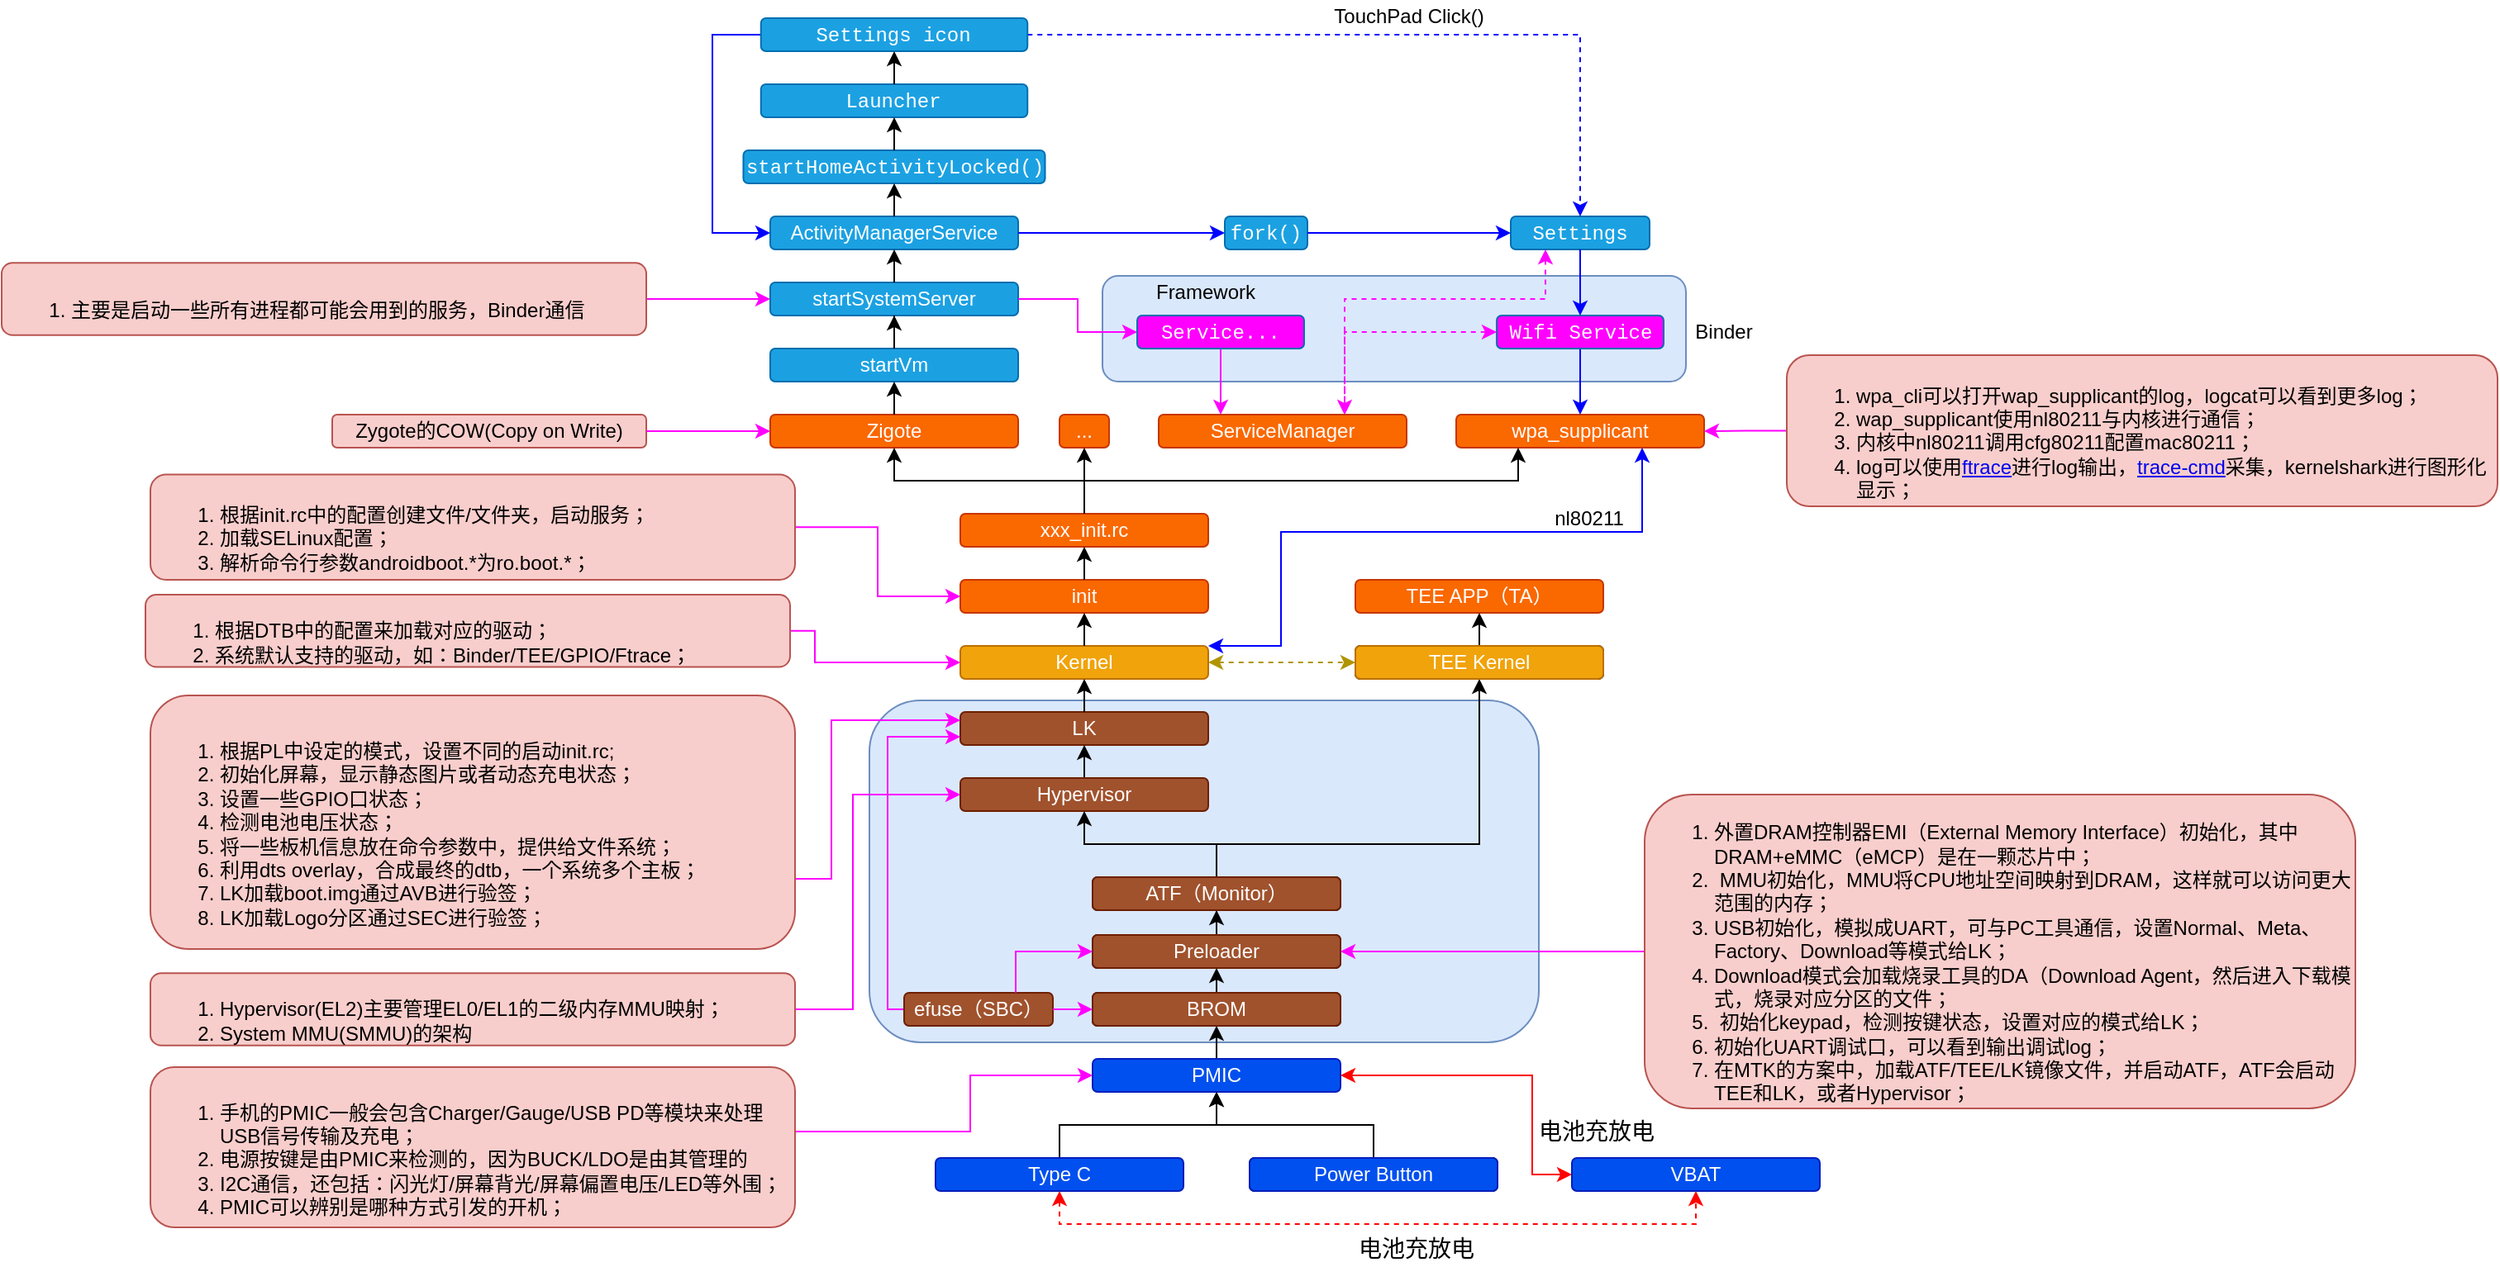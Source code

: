 <mxfile version="13.6.2" type="device"><diagram id="o9bv0R6eJyYh040u2LGz" name="Page-1"><mxGraphModel dx="2500" dy="967" grid="0" gridSize="10" guides="1" tooltips="1" connect="1" arrows="1" fold="1" page="1" pageScale="1" pageWidth="827" pageHeight="1169" math="0" shadow="0"><root><mxCell id="0"/><mxCell id="1" parent="0"/><mxCell id="xM0qGZ9zyHgOgqfYdm4C-2" value="" style="rounded=1;whiteSpace=wrap;html=1;fillColor=#dae8fc;strokeColor=#6c8ebf;fontColor=#FFFFFF;" parent="1" vertex="1"><mxGeometry x="-51" y="362" width="353" height="64" as="geometry"/></mxCell><UserObject label="" id="xM0qGZ9zyHgOgqfYdm4C-3"><mxCell style="rounded=1;whiteSpace=wrap;html=1;shadow=0;glass=0;sketch=0;strokeColor=#6c8ebf;align=left;fillColor=#dae8fc;fontColor=#FFFFFF;" parent="1" vertex="1"><mxGeometry x="-192" y="619" width="405" height="207" as="geometry"/></mxCell></UserObject><mxCell id="xM0qGZ9zyHgOgqfYdm4C-4" value="BROM" style="rounded=1;whiteSpace=wrap;html=1;fontColor=#FFFFFF;" parent="1" vertex="1"><mxGeometry x="-57" y="796" width="150" height="20" as="geometry"/></mxCell><mxCell id="xM0qGZ9zyHgOgqfYdm4C-5" value="Preloader" style="rounded=1;whiteSpace=wrap;html=1;fontColor=#FFFFFF;" parent="1" vertex="1"><mxGeometry x="-57" y="761" width="150" height="20" as="geometry"/></mxCell><mxCell id="xM0qGZ9zyHgOgqfYdm4C-6" value="ATF（Monitor）" style="rounded=1;whiteSpace=wrap;html=1;fontColor=#FFFFFF;" parent="1" vertex="1"><mxGeometry x="-57" y="726" width="150" height="20" as="geometry"/></mxCell><mxCell id="xM0qGZ9zyHgOgqfYdm4C-7" style="edgeStyle=orthogonalEdgeStyle;rounded=0;orthogonalLoop=1;jettySize=auto;html=1;entryX=0.5;entryY=1;entryDx=0;entryDy=0;fontColor=#FFFFFF;" parent="1" source="xM0qGZ9zyHgOgqfYdm4C-5" target="xM0qGZ9zyHgOgqfYdm4C-6" edge="1"><mxGeometry relative="1" as="geometry"/></mxCell><mxCell id="xM0qGZ9zyHgOgqfYdm4C-8" value="TEE Kernel" style="rounded=1;whiteSpace=wrap;html=1;fontColor=#FFFFFF;" parent="1" vertex="1"><mxGeometry x="102" y="586" width="150" height="20" as="geometry"/></mxCell><mxCell id="xM0qGZ9zyHgOgqfYdm4C-9" style="edgeStyle=orthogonalEdgeStyle;rounded=0;orthogonalLoop=1;jettySize=auto;html=1;exitX=0.5;exitY=0;exitDx=0;exitDy=0;entryX=0.5;entryY=1;entryDx=0;entryDy=0;fontColor=#FFFFFF;" parent="1" source="xM0qGZ9zyHgOgqfYdm4C-6" target="xM0qGZ9zyHgOgqfYdm4C-8" edge="1"><mxGeometry relative="1" as="geometry"><Array as="points"><mxPoint x="18" y="706"/><mxPoint x="177" y="706"/></Array></mxGeometry></mxCell><mxCell id="xM0qGZ9zyHgOgqfYdm4C-10" value="LK" style="rounded=1;whiteSpace=wrap;html=1;fillColor=#a0522d;strokeColor=#6D1F00;fontColor=#ffffff;" parent="1" vertex="1"><mxGeometry x="-137" y="626" width="150" height="20" as="geometry"/></mxCell><mxCell id="xM0qGZ9zyHgOgqfYdm4C-11" value="TEE APP（TA）" style="rounded=1;whiteSpace=wrap;html=1;fillColor=#fa6800;strokeColor=#C73500;fontColor=#FFFFFF;" parent="1" vertex="1"><mxGeometry x="102" y="546" width="150" height="20" as="geometry"/></mxCell><mxCell id="xM0qGZ9zyHgOgqfYdm4C-12" style="edgeStyle=orthogonalEdgeStyle;rounded=0;orthogonalLoop=1;jettySize=auto;html=1;exitX=0.5;exitY=0;exitDx=0;exitDy=0;entryX=0.5;entryY=1;entryDx=0;entryDy=0;fontColor=#FFFFFF;" parent="1" source="xM0qGZ9zyHgOgqfYdm4C-8" target="xM0qGZ9zyHgOgqfYdm4C-11" edge="1"><mxGeometry relative="1" as="geometry"/></mxCell><mxCell id="xM0qGZ9zyHgOgqfYdm4C-13" style="edgeStyle=orthogonalEdgeStyle;rounded=0;orthogonalLoop=1;jettySize=auto;html=1;exitX=0.5;exitY=0;exitDx=0;exitDy=0;entryX=0.5;entryY=1;entryDx=0;entryDy=0;fontColor=#FFFFFF;" parent="1" source="xM0qGZ9zyHgOgqfYdm4C-14" target="xM0qGZ9zyHgOgqfYdm4C-10" edge="1"><mxGeometry relative="1" as="geometry"/></mxCell><mxCell id="xM0qGZ9zyHgOgqfYdm4C-14" value="Hypervisor" style="rounded=1;whiteSpace=wrap;html=1;fillColor=#a0522d;strokeColor=#6D1F00;fontColor=#FFFFFF;" parent="1" vertex="1"><mxGeometry x="-137" y="666" width="150" height="20" as="geometry"/></mxCell><mxCell id="xM0qGZ9zyHgOgqfYdm4C-15" style="edgeStyle=orthogonalEdgeStyle;rounded=0;orthogonalLoop=1;jettySize=auto;html=1;exitX=0.5;exitY=0;exitDx=0;exitDy=0;entryX=0.5;entryY=1;entryDx=0;entryDy=0;fontColor=#FFFFFF;" parent="1" source="xM0qGZ9zyHgOgqfYdm4C-6" target="xM0qGZ9zyHgOgqfYdm4C-14" edge="1"><mxGeometry relative="1" as="geometry"/></mxCell><mxCell id="JLH8uLb13AK0BD7RaU8m-2" style="edgeStyle=orthogonalEdgeStyle;rounded=0;orthogonalLoop=1;jettySize=auto;html=1;exitX=1;exitY=0.5;exitDx=0;exitDy=0;entryX=0;entryY=0.5;entryDx=0;entryDy=0;startArrow=classic;startFill=1;dashed=1;fillColor=#e3c800;strokeColor=#B09500;" parent="1" source="xM0qGZ9zyHgOgqfYdm4C-16" target="xM0qGZ9zyHgOgqfYdm4C-63" edge="1"><mxGeometry relative="1" as="geometry"/></mxCell><mxCell id="xM0qGZ9zyHgOgqfYdm4C-16" value="Kernel" style="rounded=1;whiteSpace=wrap;html=1;fillColor=#f0a30a;strokeColor=#BD7000;fontColor=#FFFFFF;" parent="1" vertex="1"><mxGeometry x="-137" y="586" width="150" height="20" as="geometry"/></mxCell><mxCell id="xM0qGZ9zyHgOgqfYdm4C-17" style="edgeStyle=orthogonalEdgeStyle;rounded=0;orthogonalLoop=1;jettySize=auto;html=1;exitX=0.5;exitY=0;exitDx=0;exitDy=0;entryX=0.5;entryY=1;entryDx=0;entryDy=0;fontColor=#FFFFFF;" parent="1" source="xM0qGZ9zyHgOgqfYdm4C-10" target="xM0qGZ9zyHgOgqfYdm4C-16" edge="1"><mxGeometry relative="1" as="geometry"/></mxCell><mxCell id="xM0qGZ9zyHgOgqfYdm4C-18" value="init" style="rounded=1;whiteSpace=wrap;html=1;fillColor=#fa6800;strokeColor=#C73500;fontColor=#FFFFFF;" parent="1" vertex="1"><mxGeometry x="-137" y="546" width="150" height="20" as="geometry"/></mxCell><mxCell id="xM0qGZ9zyHgOgqfYdm4C-19" style="edgeStyle=orthogonalEdgeStyle;rounded=0;orthogonalLoop=1;jettySize=auto;html=1;exitX=0.5;exitY=0;exitDx=0;exitDy=0;entryX=0.5;entryY=1;entryDx=0;entryDy=0;fontColor=#FFFFFF;" parent="1" source="xM0qGZ9zyHgOgqfYdm4C-16" target="xM0qGZ9zyHgOgqfYdm4C-18" edge="1"><mxGeometry relative="1" as="geometry"/></mxCell><mxCell id="xM0qGZ9zyHgOgqfYdm4C-20" value="xxx_init.rc" style="rounded=1;whiteSpace=wrap;html=1;fillColor=#fa6800;strokeColor=#C73500;fontColor=#FFFFFF;" parent="1" vertex="1"><mxGeometry x="-137" y="506" width="150" height="20" as="geometry"/></mxCell><mxCell id="xM0qGZ9zyHgOgqfYdm4C-21" style="edgeStyle=orthogonalEdgeStyle;rounded=0;orthogonalLoop=1;jettySize=auto;html=1;exitX=0.5;exitY=0;exitDx=0;exitDy=0;entryX=0.5;entryY=1;entryDx=0;entryDy=0;fontColor=#FFFFFF;" parent="1" source="xM0qGZ9zyHgOgqfYdm4C-18" target="xM0qGZ9zyHgOgqfYdm4C-20" edge="1"><mxGeometry relative="1" as="geometry"/></mxCell><mxCell id="JLH8uLb13AK0BD7RaU8m-4" style="edgeStyle=orthogonalEdgeStyle;rounded=0;orthogonalLoop=1;jettySize=auto;html=1;exitX=0.75;exitY=1;exitDx=0;exitDy=0;entryX=1;entryY=0;entryDx=0;entryDy=0;startArrow=classic;startFill=1;strokeColor=#0000FF;" parent="1" source="xM0qGZ9zyHgOgqfYdm4C-23" target="xM0qGZ9zyHgOgqfYdm4C-16" edge="1"><mxGeometry relative="1" as="geometry"><Array as="points"><mxPoint x="276" y="517"/><mxPoint x="57" y="517"/><mxPoint x="57" y="586"/></Array></mxGeometry></mxCell><mxCell id="xM0qGZ9zyHgOgqfYdm4C-23" value="wpa_supplicant" style="rounded=1;whiteSpace=wrap;html=1;fillColor=#fa6800;strokeColor=#C73500;fontColor=#FFFFFF;" parent="1" vertex="1"><mxGeometry x="163" y="446" width="150" height="20" as="geometry"/></mxCell><mxCell id="xM0qGZ9zyHgOgqfYdm4C-24" style="edgeStyle=orthogonalEdgeStyle;rounded=0;orthogonalLoop=1;jettySize=auto;html=1;exitX=0.5;exitY=0;exitDx=0;exitDy=0;entryX=0.25;entryY=1;entryDx=0;entryDy=0;fontColor=#FFFFFF;" parent="1" source="xM0qGZ9zyHgOgqfYdm4C-20" target="xM0qGZ9zyHgOgqfYdm4C-23" edge="1"><mxGeometry relative="1" as="geometry"/></mxCell><mxCell id="xM0qGZ9zyHgOgqfYdm4C-25" value="Zigote" style="rounded=1;whiteSpace=wrap;html=1;fillColor=#fa6800;strokeColor=#C73500;fontColor=#FFFFFF;" parent="1" vertex="1"><mxGeometry x="-252" y="446" width="150" height="20" as="geometry"/></mxCell><mxCell id="xM0qGZ9zyHgOgqfYdm4C-26" style="edgeStyle=orthogonalEdgeStyle;rounded=0;orthogonalLoop=1;jettySize=auto;html=1;exitX=0.5;exitY=0;exitDx=0;exitDy=0;entryX=0.5;entryY=1;entryDx=0;entryDy=0;fontColor=#FFFFFF;" parent="1" source="xM0qGZ9zyHgOgqfYdm4C-20" target="xM0qGZ9zyHgOgqfYdm4C-25" edge="1"><mxGeometry relative="1" as="geometry"/></mxCell><mxCell id="xM0qGZ9zyHgOgqfYdm4C-27" value="startVm" style="rounded=1;whiteSpace=wrap;html=1;fillColor=#1ba1e2;strokeColor=#006EAF;fontColor=#FFFFFF;" parent="1" vertex="1"><mxGeometry x="-252" y="406" width="150" height="20" as="geometry"/></mxCell><mxCell id="xM0qGZ9zyHgOgqfYdm4C-28" style="edgeStyle=orthogonalEdgeStyle;rounded=0;orthogonalLoop=1;jettySize=auto;html=1;exitX=0.5;exitY=0;exitDx=0;exitDy=0;entryX=0.5;entryY=1;entryDx=0;entryDy=0;fontColor=#FFFFFF;" parent="1" source="xM0qGZ9zyHgOgqfYdm4C-25" target="xM0qGZ9zyHgOgqfYdm4C-27" edge="1"><mxGeometry relative="1" as="geometry"/></mxCell><mxCell id="xM0qGZ9zyHgOgqfYdm4C-29" value="startSystemServer" style="rounded=1;whiteSpace=wrap;html=1;fillColor=#1ba1e2;strokeColor=#006EAF;fontColor=#FFFFFF;" parent="1" vertex="1"><mxGeometry x="-252" y="366" width="150" height="20" as="geometry"/></mxCell><mxCell id="xM0qGZ9zyHgOgqfYdm4C-30" style="edgeStyle=orthogonalEdgeStyle;rounded=0;orthogonalLoop=1;jettySize=auto;html=1;exitX=0.5;exitY=0;exitDx=0;exitDy=0;fontColor=#FFFFFF;" parent="1" source="xM0qGZ9zyHgOgqfYdm4C-27" target="xM0qGZ9zyHgOgqfYdm4C-29" edge="1"><mxGeometry relative="1" as="geometry"/></mxCell><mxCell id="xM0qGZ9zyHgOgqfYdm4C-31" value="..." style="rounded=1;whiteSpace=wrap;html=1;fillColor=#fa6800;strokeColor=#C73500;fontColor=#FFFFFF;" parent="1" vertex="1"><mxGeometry x="-77" y="446" width="30" height="20" as="geometry"/></mxCell><mxCell id="xM0qGZ9zyHgOgqfYdm4C-32" style="edgeStyle=orthogonalEdgeStyle;rounded=0;orthogonalLoop=1;jettySize=auto;html=1;exitX=0.5;exitY=0;exitDx=0;exitDy=0;entryX=0.5;entryY=1;entryDx=0;entryDy=0;fontColor=#FFFFFF;" parent="1" source="xM0qGZ9zyHgOgqfYdm4C-20" target="xM0qGZ9zyHgOgqfYdm4C-31" edge="1"><mxGeometry relative="1" as="geometry"/></mxCell><mxCell id="xM0qGZ9zyHgOgqfYdm4C-33" value="ActivityManagerService" style="rounded=1;whiteSpace=wrap;html=1;fillColor=#1ba1e2;strokeColor=#006EAF;fontColor=#FFFFFF;" parent="1" vertex="1"><mxGeometry x="-252" y="326" width="150" height="20" as="geometry"/></mxCell><mxCell id="xM0qGZ9zyHgOgqfYdm4C-34" style="edgeStyle=orthogonalEdgeStyle;rounded=0;orthogonalLoop=1;jettySize=auto;html=1;exitX=0.5;exitY=0;exitDx=0;exitDy=0;entryX=0.5;entryY=1;entryDx=0;entryDy=0;fontColor=#FFFFFF;" parent="1" source="xM0qGZ9zyHgOgqfYdm4C-29" target="xM0qGZ9zyHgOgqfYdm4C-33" edge="1"><mxGeometry relative="1" as="geometry"/></mxCell><mxCell id="xM0qGZ9zyHgOgqfYdm4C-35" value="&lt;font face=&quot;menlo, monaco, consolas, courier new, monospace&quot;&gt;startHomeActivityLocked()&lt;/font&gt;" style="rounded=1;whiteSpace=wrap;html=1;fillColor=#1ba1e2;strokeColor=#006EAF;fontColor=#FFFFFF;" parent="1" vertex="1"><mxGeometry x="-268.25" y="286" width="182.5" height="20" as="geometry"/></mxCell><mxCell id="xM0qGZ9zyHgOgqfYdm4C-36" style="edgeStyle=orthogonalEdgeStyle;rounded=0;orthogonalLoop=1;jettySize=auto;html=1;exitX=0.5;exitY=0;exitDx=0;exitDy=0;entryX=0.5;entryY=1;entryDx=0;entryDy=0;fontColor=#FFFFFF;" parent="1" source="xM0qGZ9zyHgOgqfYdm4C-33" target="xM0qGZ9zyHgOgqfYdm4C-35" edge="1"><mxGeometry relative="1" as="geometry"/></mxCell><mxCell id="xM0qGZ9zyHgOgqfYdm4C-37" style="edgeStyle=orthogonalEdgeStyle;rounded=0;orthogonalLoop=1;jettySize=auto;html=1;exitX=0;exitY=0.5;exitDx=0;exitDy=0;entryX=0;entryY=0.5;entryDx=0;entryDy=0;strokeColor=#0000FF;fontColor=#FFFFFF;" parent="1" source="xM0qGZ9zyHgOgqfYdm4C-87" target="xM0qGZ9zyHgOgqfYdm4C-33" edge="1"><mxGeometry relative="1" as="geometry"><Array as="points"><mxPoint x="-287" y="216"/><mxPoint x="-287" y="336"/></Array></mxGeometry></mxCell><mxCell id="xM0qGZ9zyHgOgqfYdm4C-38" value="&lt;font face=&quot;menlo, monaco, consolas, courier new, monospace&quot;&gt;Launcher&lt;/font&gt;" style="rounded=1;whiteSpace=wrap;html=1;fillColor=#1ba1e2;strokeColor=#006EAF;fontColor=#FFFFFF;" parent="1" vertex="1"><mxGeometry x="-257.62" y="246" width="161.25" height="20" as="geometry"/></mxCell><mxCell id="xM0qGZ9zyHgOgqfYdm4C-39" style="edgeStyle=orthogonalEdgeStyle;rounded=0;orthogonalLoop=1;jettySize=auto;html=1;exitX=0.5;exitY=0;exitDx=0;exitDy=0;entryX=0.5;entryY=1;entryDx=0;entryDy=0;fontColor=#FFFFFF;" parent="1" source="xM0qGZ9zyHgOgqfYdm4C-35" target="xM0qGZ9zyHgOgqfYdm4C-38" edge="1"><mxGeometry relative="1" as="geometry"/></mxCell><mxCell id="xM0qGZ9zyHgOgqfYdm4C-40" value="" style="endArrow=classic;html=1;entryX=0.5;entryY=1;entryDx=0;entryDy=0;exitX=0.5;exitY=0;exitDx=0;exitDy=0;fontColor=#FFFFFF;" parent="1" source="xM0qGZ9zyHgOgqfYdm4C-4" target="xM0qGZ9zyHgOgqfYdm4C-5" edge="1"><mxGeometry width="50" height="50" relative="1" as="geometry"><mxPoint x="-107" y="626" as="sourcePoint"/><mxPoint x="-57" y="576" as="targetPoint"/></mxGeometry></mxCell><mxCell id="xM0qGZ9zyHgOgqfYdm4C-41" style="edgeStyle=orthogonalEdgeStyle;rounded=0;orthogonalLoop=1;jettySize=auto;html=1;exitX=0.5;exitY=1;exitDx=0;exitDy=0;fontColor=#FFFFFF;" parent="1" source="xM0qGZ9zyHgOgqfYdm4C-33" target="xM0qGZ9zyHgOgqfYdm4C-33" edge="1"><mxGeometry relative="1" as="geometry"/></mxCell><mxCell id="xM0qGZ9zyHgOgqfYdm4C-42" value="&lt;font face=&quot;menlo, monaco, consolas, courier new, monospace&quot;&gt;fork()&lt;/font&gt;" style="rounded=1;whiteSpace=wrap;html=1;fillColor=#1ba1e2;strokeColor=#006EAF;fontColor=#FFFFFF;" parent="1" vertex="1"><mxGeometry x="23" y="326" width="50" height="20" as="geometry"/></mxCell><mxCell id="xM0qGZ9zyHgOgqfYdm4C-43" style="edgeStyle=orthogonalEdgeStyle;rounded=0;orthogonalLoop=1;jettySize=auto;html=1;exitX=1;exitY=0.5;exitDx=0;exitDy=0;entryX=0;entryY=0.5;entryDx=0;entryDy=0;strokeColor=#0000FF;fontColor=#FFFFFF;" parent="1" source="xM0qGZ9zyHgOgqfYdm4C-33" target="xM0qGZ9zyHgOgqfYdm4C-42" edge="1"><mxGeometry relative="1" as="geometry"/></mxCell><mxCell id="xM0qGZ9zyHgOgqfYdm4C-44" value="&lt;font face=&quot;menlo, monaco, consolas, courier new, monospace&quot;&gt;Settings&lt;/font&gt;" style="rounded=1;whiteSpace=wrap;html=1;fillColor=#1ba1e2;strokeColor=#006EAF;fontColor=#FFFFFF;" parent="1" vertex="1"><mxGeometry x="196" y="326" width="84" height="20" as="geometry"/></mxCell><mxCell id="xM0qGZ9zyHgOgqfYdm4C-45" style="edgeStyle=orthogonalEdgeStyle;rounded=0;orthogonalLoop=1;jettySize=auto;html=1;exitX=1;exitY=0.5;exitDx=0;exitDy=0;entryX=0;entryY=0.5;entryDx=0;entryDy=0;strokeColor=#0000FF;fontColor=#FFFFFF;" parent="1" source="xM0qGZ9zyHgOgqfYdm4C-42" target="xM0qGZ9zyHgOgqfYdm4C-44" edge="1"><mxGeometry relative="1" as="geometry"><mxPoint x="103" y="336" as="sourcePoint"/></mxGeometry></mxCell><mxCell id="xM0qGZ9zyHgOgqfYdm4C-46" style="edgeStyle=orthogonalEdgeStyle;rounded=0;orthogonalLoop=1;jettySize=auto;html=1;exitX=0.5;exitY=1;exitDx=0;exitDy=0;strokeColor=#0000FF;fontColor=#FFFFFF;" parent="1" source="xM0qGZ9zyHgOgqfYdm4C-47" target="xM0qGZ9zyHgOgqfYdm4C-23" edge="1"><mxGeometry relative="1" as="geometry"/></mxCell><mxCell id="xM0qGZ9zyHgOgqfYdm4C-47" value="&lt;font face=&quot;menlo, monaco, consolas, courier new, monospace&quot;&gt;Wifi Service&lt;/font&gt;" style="rounded=1;whiteSpace=wrap;html=1;strokeColor=#006EAF;fillColor=#FF00FF;fontColor=#FFFFFF;" parent="1" vertex="1"><mxGeometry x="187.5" y="386" width="101" height="20" as="geometry"/></mxCell><mxCell id="xM0qGZ9zyHgOgqfYdm4C-48" style="edgeStyle=orthogonalEdgeStyle;rounded=0;orthogonalLoop=1;jettySize=auto;html=1;exitX=0.5;exitY=1;exitDx=0;exitDy=0;entryX=0.5;entryY=0;entryDx=0;entryDy=0;strokeColor=#0000FF;fontColor=#FFFFFF;" parent="1" source="xM0qGZ9zyHgOgqfYdm4C-44" target="xM0qGZ9zyHgOgqfYdm4C-47" edge="1"><mxGeometry relative="1" as="geometry"/></mxCell><mxCell id="xM0qGZ9zyHgOgqfYdm4C-49" style="edgeStyle=orthogonalEdgeStyle;rounded=0;orthogonalLoop=1;jettySize=auto;html=1;exitX=0;exitY=0.5;exitDx=0;exitDy=0;entryX=0;entryY=0.75;entryDx=0;entryDy=0;startArrow=none;startFill=0;strokeColor=#FF00FF;fontColor=#FFFFFF;" parent="1" source="xM0qGZ9zyHgOgqfYdm4C-50" target="xM0qGZ9zyHgOgqfYdm4C-10" edge="1"><mxGeometry relative="1" as="geometry"><Array as="points"><mxPoint x="-181" y="806"/><mxPoint x="-181" y="641"/></Array></mxGeometry></mxCell><mxCell id="xM0qGZ9zyHgOgqfYdm4C-50" value="efuse（SBC）" style="rounded=1;whiteSpace=wrap;html=1;fillColor=#a0522d;strokeColor=#6D1F00;fontColor=#FFFFFF;" parent="1" vertex="1"><mxGeometry x="-171" y="796" width="90" height="20" as="geometry"/></mxCell><mxCell id="xM0qGZ9zyHgOgqfYdm4C-51" style="edgeStyle=orthogonalEdgeStyle;rounded=0;orthogonalLoop=1;jettySize=auto;html=1;exitX=0.5;exitY=0;exitDx=0;exitDy=0;entryX=0.5;entryY=1;entryDx=0;entryDy=0;strokeColor=#000000;fontColor=#FFFFFF;" parent="1" source="xM0qGZ9zyHgOgqfYdm4C-52" target="xM0qGZ9zyHgOgqfYdm4C-4" edge="1"><mxGeometry relative="1" as="geometry"/></mxCell><UserObject label="PMIC" id="xM0qGZ9zyHgOgqfYdm4C-52"><mxCell style="rounded=1;whiteSpace=wrap;html=1;fillColor=#0050ef;strokeColor=#001DBC;fontColor=#FFFFFF;" parent="1" vertex="1"><mxGeometry x="-57" y="836" width="150" height="20" as="geometry"/></mxCell></UserObject><mxCell id="xM0qGZ9zyHgOgqfYdm4C-53" style="edgeStyle=orthogonalEdgeStyle;rounded=0;orthogonalLoop=1;jettySize=auto;html=1;exitX=0.5;exitY=0;exitDx=0;exitDy=0;entryX=0.5;entryY=1;entryDx=0;entryDy=0;fontColor=#FFFFFF;" parent="1" source="xM0qGZ9zyHgOgqfYdm4C-54" target="xM0qGZ9zyHgOgqfYdm4C-52" edge="1"><mxGeometry relative="1" as="geometry"/></mxCell><mxCell id="xM0qGZ9zyHgOgqfYdm4C-54" value="Power Button" style="rounded=1;whiteSpace=wrap;html=1;fontColor=#FFFFFF;" parent="1" vertex="1"><mxGeometry x="38" y="896" width="150" height="20" as="geometry"/></mxCell><mxCell id="xM0qGZ9zyHgOgqfYdm4C-55" style="edgeStyle=orthogonalEdgeStyle;rounded=0;orthogonalLoop=1;jettySize=auto;html=1;exitX=0.5;exitY=0;exitDx=0;exitDy=0;entryX=0.5;entryY=1;entryDx=0;entryDy=0;fontColor=#FFFFFF;" parent="1" source="xM0qGZ9zyHgOgqfYdm4C-56" target="xM0qGZ9zyHgOgqfYdm4C-52" edge="1"><mxGeometry relative="1" as="geometry"/></mxCell><mxCell id="xM0qGZ9zyHgOgqfYdm4C-56" value="Type C" style="rounded=1;whiteSpace=wrap;html=1;fillColor=#0050ef;strokeColor=#001DBC;fontColor=#FFFFFF;" parent="1" vertex="1"><mxGeometry x="-152" y="896" width="150" height="20" as="geometry"/></mxCell><UserObject label="Power Button" id="xM0qGZ9zyHgOgqfYdm4C-57"><mxCell style="rounded=1;whiteSpace=wrap;html=1;fillColor=#0050ef;strokeColor=#001DBC;fontColor=#FFFFFF;" parent="1" vertex="1"><mxGeometry x="38" y="896" width="150" height="20" as="geometry"/></mxCell></UserObject><mxCell id="xM0qGZ9zyHgOgqfYdm4C-58" value="BROM" style="rounded=1;whiteSpace=wrap;html=1;fillColor=#a0522d;strokeColor=#6D1F00;fontColor=#FFFFFF;" parent="1" vertex="1"><mxGeometry x="-57" y="796" width="150" height="20" as="geometry"/></mxCell><mxCell id="xM0qGZ9zyHgOgqfYdm4C-59" style="edgeStyle=orthogonalEdgeStyle;rounded=0;orthogonalLoop=1;jettySize=auto;html=1;exitX=1;exitY=0.5;exitDx=0;exitDy=0;entryX=0;entryY=0.5;entryDx=0;entryDy=0;startArrow=none;startFill=0;strokeColor=#FF00FF;fontColor=#FFFFFF;" parent="1" source="xM0qGZ9zyHgOgqfYdm4C-50" target="xM0qGZ9zyHgOgqfYdm4C-58" edge="1"><mxGeometry relative="1" as="geometry"/></mxCell><mxCell id="xM0qGZ9zyHgOgqfYdm4C-60" value="Preloader" style="rounded=1;whiteSpace=wrap;html=1;fillColor=#a0522d;strokeColor=#6D1F00;fontColor=#FFFFFF;" parent="1" vertex="1"><mxGeometry x="-57" y="761" width="150" height="20" as="geometry"/></mxCell><mxCell id="xM0qGZ9zyHgOgqfYdm4C-61" style="edgeStyle=orthogonalEdgeStyle;rounded=0;orthogonalLoop=1;jettySize=auto;html=1;exitX=0.75;exitY=0;exitDx=0;exitDy=0;entryX=0;entryY=0.5;entryDx=0;entryDy=0;startArrow=none;startFill=0;strokeColor=#FF00FF;fontColor=#FFFFFF;" parent="1" source="xM0qGZ9zyHgOgqfYdm4C-50" target="xM0qGZ9zyHgOgqfYdm4C-60" edge="1"><mxGeometry relative="1" as="geometry"/></mxCell><mxCell id="xM0qGZ9zyHgOgqfYdm4C-62" value="ATF（Monitor）" style="rounded=1;whiteSpace=wrap;html=1;fillColor=#a0522d;strokeColor=#6D1F00;fontColor=#FFFFFF;" parent="1" vertex="1"><mxGeometry x="-57" y="726" width="150" height="20" as="geometry"/></mxCell><mxCell id="xM0qGZ9zyHgOgqfYdm4C-63" value="TEE Kernel" style="rounded=1;whiteSpace=wrap;html=1;fillColor=#f0a30a;strokeColor=#BD7000;fontColor=#FFFFFF;" parent="1" vertex="1"><mxGeometry x="102" y="586" width="150" height="20" as="geometry"/></mxCell><mxCell id="xM0qGZ9zyHgOgqfYdm4C-64" value="Zygote的COW(Copy on Write)" style="rounded=1;whiteSpace=wrap;html=1;fillColor=#f8cecc;strokeColor=#b85450;" parent="1" vertex="1"><mxGeometry x="-517" y="446" width="190" height="20" as="geometry"/></mxCell><mxCell id="xM0qGZ9zyHgOgqfYdm4C-65" value="" style="endArrow=classic;html=1;entryX=0;entryY=0.5;entryDx=0;entryDy=0;strokeColor=#FF00FF;exitX=1;exitY=0.5;exitDx=0;exitDy=0;fontColor=#FFFFFF;" parent="1" source="xM0qGZ9zyHgOgqfYdm4C-64" target="xM0qGZ9zyHgOgqfYdm4C-25" edge="1"><mxGeometry width="50" height="50" relative="1" as="geometry"><mxPoint x="-317" y="456" as="sourcePoint"/><mxPoint x="103" y="816" as="targetPoint"/></mxGeometry></mxCell><mxCell id="xM0qGZ9zyHgOgqfYdm4C-66" style="edgeStyle=orthogonalEdgeStyle;rounded=0;orthogonalLoop=1;jettySize=auto;html=1;exitX=0;exitY=0.5;exitDx=0;exitDy=0;entryX=1;entryY=0.5;entryDx=0;entryDy=0;strokeColor=#FF00FF;fontColor=#FFFFFF;" parent="1" source="xM0qGZ9zyHgOgqfYdm4C-67" target="xM0qGZ9zyHgOgqfYdm4C-60" edge="1"><mxGeometry relative="1" as="geometry"/></mxCell><mxCell id="xM0qGZ9zyHgOgqfYdm4C-67" value="&lt;ol&gt;&lt;li&gt;&lt;span&gt;外置DRAM控制器EMI（External Memory Interface）初始化，&lt;/span&gt;&lt;span&gt;其中DRAM+eMMC（eMCP）是在一颗芯片中；&lt;/span&gt;&lt;/li&gt;&lt;li&gt;&amp;nbsp;MMU初始化，MMU将CPU地址空间映射到DRAM，这样就可以访问更大范围的内存；&lt;/li&gt;&lt;li&gt;&lt;span&gt;USB初始化，模拟成UART，可与PC工具通信，设置Normal、Meta、Factory、Download等模式给LK；&lt;/span&gt;&lt;/li&gt;&lt;li&gt;Download模式会加载烧录工具的DA（Download Agent，然后进入下载模式，烧录对应分区的文件；&lt;/li&gt;&lt;li&gt;&lt;span&gt;&amp;nbsp;初始化keypad，检测按键状态，设置对应的模式给LK；&lt;/span&gt;&lt;/li&gt;&lt;li&gt;&lt;span&gt;初始化UART调试口，可以看到输出调试log；&lt;/span&gt;&lt;/li&gt;&lt;li&gt;&lt;span&gt;在MTK的方案中，加载ATF/TEE/LK镜像文件，并启动ATF，ATF会启动TEE和LK，或者Hypervisor；&lt;/span&gt;&lt;/li&gt;&lt;/ol&gt;" style="text;html=1;fillColor=#f8cecc;align=left;verticalAlign=left;whiteSpace=wrap;rounded=1;strokeColor=#b85450;shadow=0;sketch=0;glass=0;" parent="1" vertex="1"><mxGeometry x="277" y="676" width="430" height="190" as="geometry"/></mxCell><mxCell id="xM0qGZ9zyHgOgqfYdm4C-68" style="edgeStyle=orthogonalEdgeStyle;rounded=0;orthogonalLoop=1;jettySize=auto;html=1;exitX=1;exitY=0.5;exitDx=0;exitDy=0;strokeColor=#FF00FF;fontColor=#FFFFFF;" parent="1" source="xM0qGZ9zyHgOgqfYdm4C-69" target="xM0qGZ9zyHgOgqfYdm4C-52" edge="1"><mxGeometry relative="1" as="geometry"><Array as="points"><mxPoint x="-131" y="880"/><mxPoint x="-131" y="846"/></Array></mxGeometry></mxCell><mxCell id="xM0qGZ9zyHgOgqfYdm4C-69" value="&lt;ol&gt;&lt;li&gt;手机的PMIC一般会包含Charger/Gauge/USB PD等模块来处理USB信号传输及充电；&lt;/li&gt;&lt;li&gt;电源按键是由PMIC来检测的，因为BUCK/LDO是由其管理的&lt;/li&gt;&lt;li&gt;I2C通信，还包括：闪光灯/屏幕背光/屏幕偏置电压/LED等外围；&lt;/li&gt;&lt;li&gt;PMIC可以辨别是哪种方式引发的开机；&lt;/li&gt;&lt;/ol&gt;" style="text;html=1;fillColor=#f8cecc;align=left;verticalAlign=left;whiteSpace=wrap;rounded=1;strokeColor=#b85450;shadow=0;sketch=0;glass=0;" parent="1" vertex="1"><mxGeometry x="-627" y="841" width="390" height="97" as="geometry"/></mxCell><mxCell id="xM0qGZ9zyHgOgqfYdm4C-70" style="edgeStyle=orthogonalEdgeStyle;rounded=0;orthogonalLoop=1;jettySize=auto;html=1;exitX=1;exitY=0.5;exitDx=0;exitDy=0;entryX=0;entryY=0.25;entryDx=0;entryDy=0;strokeColor=#FF00FF;fontColor=#FFFFFF;" parent="1" source="xM0qGZ9zyHgOgqfYdm4C-71" target="xM0qGZ9zyHgOgqfYdm4C-10" edge="1"><mxGeometry relative="1" as="geometry"><Array as="points"><mxPoint x="-237" y="727"/><mxPoint x="-215" y="727"/><mxPoint x="-215" y="631"/></Array></mxGeometry></mxCell><mxCell id="xM0qGZ9zyHgOgqfYdm4C-71" value="&lt;ol&gt;&lt;li&gt;根据PL中设定的模式，设置不同的启动init.rc;&lt;/li&gt;&lt;li&gt;初始化屏幕，显示静态图片或者动态充电状态；&lt;/li&gt;&lt;li&gt;设置一些GPIO口状态；&lt;/li&gt;&lt;li&gt;检测电池电压状态；&lt;/li&gt;&lt;li&gt;将一些板机信息放在命令参数中，提供给文件系统；&lt;/li&gt;&lt;li&gt;利用dts overlay，合成最终的dtb，一个系统多个主板；&lt;/li&gt;&lt;li&gt;LK加载boot.img通过AVB进行验签；&lt;/li&gt;&lt;li&gt;LK加载Logo分区通过SEC进行验签；&lt;/li&gt;&lt;/ol&gt;" style="text;html=1;fillColor=#f8cecc;align=left;verticalAlign=left;whiteSpace=wrap;rounded=1;strokeColor=#b85450;shadow=0;sketch=0;glass=0;" parent="1" vertex="1"><mxGeometry x="-627" y="616" width="390" height="153.5" as="geometry"/></mxCell><mxCell id="xM0qGZ9zyHgOgqfYdm4C-72" style="edgeStyle=orthogonalEdgeStyle;rounded=0;orthogonalLoop=1;jettySize=auto;html=1;exitX=1;exitY=0.5;exitDx=0;exitDy=0;entryX=0;entryY=0.5;entryDx=0;entryDy=0;strokeColor=#FF00FF;fontColor=#FFFFFF;" parent="1" source="xM0qGZ9zyHgOgqfYdm4C-73" target="xM0qGZ9zyHgOgqfYdm4C-18" edge="1"><mxGeometry relative="1" as="geometry"/></mxCell><mxCell id="xM0qGZ9zyHgOgqfYdm4C-73" value="&lt;ol&gt;&lt;li&gt;根据init.rc中的配置创建文件/文件夹，启动服务；&lt;/li&gt;&lt;li&gt;加载SELinux配置；&lt;/li&gt;&lt;li&gt;解析命令行参数androidboot.*为ro.boot.*；&lt;/li&gt;&lt;/ol&gt;" style="text;html=1;fillColor=#f8cecc;align=left;verticalAlign=left;whiteSpace=wrap;rounded=1;strokeColor=#b85450;shadow=0;sketch=0;glass=0;labelBorderColor=none;" parent="1" vertex="1"><mxGeometry x="-627" y="482.25" width="390" height="63.75" as="geometry"/></mxCell><mxCell id="xM0qGZ9zyHgOgqfYdm4C-74" style="edgeStyle=orthogonalEdgeStyle;rounded=0;orthogonalLoop=1;jettySize=auto;html=1;exitX=1;exitY=0.5;exitDx=0;exitDy=0;entryX=0;entryY=0.5;entryDx=0;entryDy=0;strokeColor=#FF00FF;fontColor=#FFFFFF;" parent="1" source="xM0qGZ9zyHgOgqfYdm4C-75" target="xM0qGZ9zyHgOgqfYdm4C-16" edge="1"><mxGeometry relative="1" as="geometry"><Array as="points"><mxPoint x="-225" y="577"/><mxPoint x="-225" y="596"/></Array></mxGeometry></mxCell><mxCell id="xM0qGZ9zyHgOgqfYdm4C-75" value="&lt;ol&gt;&lt;li&gt;根据DTB中的配置来加载对应的驱动；&lt;/li&gt;&lt;li&gt;系统默认支持的驱动，如：Binder/TEE/GPIO/Ftrace；&lt;/li&gt;&lt;/ol&gt;" style="text;html=1;fillColor=#f8cecc;align=left;verticalAlign=left;whiteSpace=wrap;rounded=1;strokeColor=#b85450;shadow=0;sketch=0;glass=0;" parent="1" vertex="1"><mxGeometry x="-630" y="555" width="390" height="43.75" as="geometry"/></mxCell><mxCell id="xM0qGZ9zyHgOgqfYdm4C-76" style="edgeStyle=orthogonalEdgeStyle;rounded=0;orthogonalLoop=1;jettySize=auto;html=1;exitX=1;exitY=0.5;exitDx=0;exitDy=0;strokeColor=#FF00FF;entryX=0;entryY=0.5;entryDx=0;entryDy=0;fontColor=#FFFFFF;" parent="1" source="xM0qGZ9zyHgOgqfYdm4C-77" target="xM0qGZ9zyHgOgqfYdm4C-29" edge="1"><mxGeometry relative="1" as="geometry"><mxPoint x="-257" y="376" as="targetPoint"/></mxGeometry></mxCell><mxCell id="xM0qGZ9zyHgOgqfYdm4C-77" value="&lt;ol&gt;&lt;li&gt;主要是启动一些所有进程都可能会用到的服务，Binder通信&amp;nbsp;&lt;/li&gt;&lt;/ol&gt;" style="text;html=1;fillColor=#f8cecc;align=left;verticalAlign=left;whiteSpace=wrap;rounded=1;strokeColor=#b85450;shadow=0;sketch=0;glass=0;" parent="1" vertex="1"><mxGeometry x="-717" y="354.13" width="390" height="43.75" as="geometry"/></mxCell><mxCell id="xM0qGZ9zyHgOgqfYdm4C-78" value="Binder" style="text;html=1;strokeColor=none;fillColor=none;align=center;verticalAlign=middle;whiteSpace=wrap;rounded=0;shadow=0;glass=0;sketch=0;fontColor=#FFFFFF;" parent="1" vertex="1"><mxGeometry x="248.5" y="423" width="40" height="20" as="geometry"/></mxCell><mxCell id="xM0qGZ9zyHgOgqfYdm4C-79" value="Binder" style="text;html=1;strokeColor=none;fillColor=none;align=center;verticalAlign=middle;whiteSpace=wrap;rounded=0;shadow=0;glass=0;sketch=0;" parent="1" vertex="1"><mxGeometry x="305" y="386" width="40" height="20" as="geometry"/></mxCell><mxCell id="xM0qGZ9zyHgOgqfYdm4C-80" style="edgeStyle=orthogonalEdgeStyle;rounded=0;orthogonalLoop=1;jettySize=auto;html=1;exitX=0.75;exitY=0;exitDx=0;exitDy=0;entryX=0;entryY=0.5;entryDx=0;entryDy=0;dashed=1;strokeColor=#FF00FF;startArrow=classic;startFill=1;fontColor=#FFFFFF;" parent="1" source="xM0qGZ9zyHgOgqfYdm4C-82" target="xM0qGZ9zyHgOgqfYdm4C-47" edge="1"><mxGeometry relative="1" as="geometry"/></mxCell><mxCell id="xM0qGZ9zyHgOgqfYdm4C-81" style="edgeStyle=orthogonalEdgeStyle;rounded=0;orthogonalLoop=1;jettySize=auto;html=1;exitX=0.75;exitY=0;exitDx=0;exitDy=0;entryX=0.25;entryY=1;entryDx=0;entryDy=0;strokeColor=#FF00FF;dashed=1;startArrow=open;startFill=0;fontColor=#FFFFFF;" parent="1" source="xM0qGZ9zyHgOgqfYdm4C-82" target="xM0qGZ9zyHgOgqfYdm4C-44" edge="1"><mxGeometry relative="1" as="geometry"><Array as="points"><mxPoint x="96" y="376"/><mxPoint x="217" y="376"/></Array></mxGeometry></mxCell><mxCell id="xM0qGZ9zyHgOgqfYdm4C-82" value="ServiceManager" style="rounded=1;whiteSpace=wrap;html=1;fillColor=#fa6800;strokeColor=#C73500;fontColor=#FFFFFF;" parent="1" vertex="1"><mxGeometry x="-17" y="446" width="150" height="20" as="geometry"/></mxCell><mxCell id="xM0qGZ9zyHgOgqfYdm4C-83" style="edgeStyle=orthogonalEdgeStyle;rounded=0;orthogonalLoop=1;jettySize=auto;html=1;strokeColor=#FF00FF;exitX=1;exitY=0.5;exitDx=0;exitDy=0;fontColor=#FFFFFF;" parent="1" source="xM0qGZ9zyHgOgqfYdm4C-29" target="xM0qGZ9zyHgOgqfYdm4C-91" edge="1"><mxGeometry relative="1" as="geometry"><mxPoint x="-57" y="376" as="targetPoint"/><mxPoint x="-97" y="376" as="sourcePoint"/></mxGeometry></mxCell><mxCell id="xM0qGZ9zyHgOgqfYdm4C-84" style="edgeStyle=orthogonalEdgeStyle;rounded=0;orthogonalLoop=1;jettySize=auto;html=1;exitX=0;exitY=0.5;exitDx=0;exitDy=0;entryX=1;entryY=0.5;entryDx=0;entryDy=0;startArrow=none;startFill=0;strokeColor=#FF00FF;fontColor=#FFFFFF;" parent="1" source="xM0qGZ9zyHgOgqfYdm4C-85" target="xM0qGZ9zyHgOgqfYdm4C-23" edge="1"><mxGeometry relative="1" as="geometry"/></mxCell><UserObject label="&lt;ol&gt;&lt;li&gt;wpa_cli可以打开wap_supplicant的log，logcat可以看到更多log；&lt;/li&gt;&lt;li&gt;wap_supplicant使用nl80211与内核进行通信；&lt;/li&gt;&lt;li&gt;内核中nl80211调用cfg80211配置mac80211；&lt;/li&gt;&lt;li&gt;log可以使用&lt;a href=&quot;https://github.com/ZengjfOS/RaspberryPi/blob/master/docs/0086_trace-cmd.md&quot;&gt;ftrace&lt;/a&gt;进行log输出，&lt;a href=&quot;https://github.com/ZengjfOS/RaspberryPi/blob/master/docs/0135_Android_fstrace.md&quot;&gt;trace-cmd&lt;/a&gt;采集，kernelshark进行图形化显示；&lt;/li&gt;&lt;/ol&gt;" link="https://github.com/ZengjfOS/RaspberryPi/blob/master/docs/0084_wpa_supplicant_daemon.md" id="xM0qGZ9zyHgOgqfYdm4C-85"><mxCell style="text;html=1;fillColor=#f8cecc;align=left;verticalAlign=left;whiteSpace=wrap;rounded=1;strokeColor=#b85450;shadow=0;sketch=0;glass=0;imageVerticalAlign=middle;imageHeight=24;" parent="1" vertex="1"><mxGeometry x="363" y="410" width="430" height="91.5" as="geometry"/></mxCell></UserObject><mxCell id="xM0qGZ9zyHgOgqfYdm4C-86" style="edgeStyle=orthogonalEdgeStyle;rounded=0;orthogonalLoop=1;jettySize=auto;html=1;exitX=1;exitY=0.5;exitDx=0;exitDy=0;entryX=0.5;entryY=0;entryDx=0;entryDy=0;startArrow=none;startFill=0;strokeColor=#0000FF;dashed=1;fontColor=#FFFFFF;" parent="1" source="xM0qGZ9zyHgOgqfYdm4C-87" target="xM0qGZ9zyHgOgqfYdm4C-44" edge="1"><mxGeometry relative="1" as="geometry"/></mxCell><mxCell id="xM0qGZ9zyHgOgqfYdm4C-87" value="&lt;font face=&quot;menlo, monaco, consolas, courier new, monospace&quot;&gt;Settings icon&lt;/font&gt;" style="rounded=1;whiteSpace=wrap;html=1;fillColor=#1ba1e2;strokeColor=#006EAF;fontColor=#FFFFFF;" parent="1" vertex="1"><mxGeometry x="-257.62" y="206" width="161.25" height="20" as="geometry"/></mxCell><mxCell id="xM0qGZ9zyHgOgqfYdm4C-88" style="edgeStyle=orthogonalEdgeStyle;rounded=0;orthogonalLoop=1;jettySize=auto;html=1;exitX=0.5;exitY=0;exitDx=0;exitDy=0;entryX=0.5;entryY=1;entryDx=0;entryDy=0;startArrow=none;startFill=0;fontColor=#FFFFFF;" parent="1" source="xM0qGZ9zyHgOgqfYdm4C-38" target="xM0qGZ9zyHgOgqfYdm4C-87" edge="1"><mxGeometry relative="1" as="geometry"/></mxCell><mxCell id="xM0qGZ9zyHgOgqfYdm4C-89" value="nl80211" style="text;html=1;strokeColor=none;fillColor=none;align=center;verticalAlign=middle;whiteSpace=wrap;rounded=0;shadow=0;glass=0;sketch=0;" parent="1" vertex="1"><mxGeometry x="196" y="499" width="94.5" height="20" as="geometry"/></mxCell><mxCell id="xM0qGZ9zyHgOgqfYdm4C-90" style="edgeStyle=orthogonalEdgeStyle;rounded=0;orthogonalLoop=1;jettySize=auto;html=1;exitX=0.5;exitY=1;exitDx=0;exitDy=0;startArrow=none;startFill=0;entryX=0.25;entryY=0;entryDx=0;entryDy=0;strokeColor=#FF00FF;fontColor=#FFFFFF;" parent="1" source="xM0qGZ9zyHgOgqfYdm4C-91" target="xM0qGZ9zyHgOgqfYdm4C-82" edge="1"><mxGeometry relative="1" as="geometry"><mxPoint x="33" y="436" as="targetPoint"/></mxGeometry></mxCell><mxCell id="xM0qGZ9zyHgOgqfYdm4C-91" value="&lt;font face=&quot;menlo, monaco, consolas, courier new, monospace&quot;&gt;Service...&lt;/font&gt;" style="rounded=1;whiteSpace=wrap;html=1;strokeColor=#006EAF;fillColor=#FF00FF;fontColor=#FFFFFF;" parent="1" vertex="1"><mxGeometry x="-30" y="386" width="101" height="20" as="geometry"/></mxCell><mxCell id="xM0qGZ9zyHgOgqfYdm4C-92" style="edgeStyle=orthogonalEdgeStyle;rounded=0;orthogonalLoop=1;jettySize=auto;html=1;exitX=0;exitY=0.5;exitDx=0;exitDy=0;entryX=1;entryY=0.5;entryDx=0;entryDy=0;fontSize=50;fontColor=#000000;startArrow=classic;startFill=1;fillColor=#e51400;strokeColor=#FF0000;" parent="1" source="xM0qGZ9zyHgOgqfYdm4C-93" target="xM0qGZ9zyHgOgqfYdm4C-52" edge="1"><mxGeometry relative="1" as="geometry"><Array as="points"><mxPoint x="209" y="906"/><mxPoint x="209" y="846"/></Array></mxGeometry></mxCell><UserObject label="VBAT" link="data:action/json,{&quot;actions&quot;:[{&quot;select&quot;:{&quot;cells&quot;:[&quot;hCp17q7IrICyljVM8mET-2&quot;]}}]}" id="xM0qGZ9zyHgOgqfYdm4C-93"><mxCell style="rounded=1;whiteSpace=wrap;html=1;fillColor=#0050ef;strokeColor=#001DBC;fontColor=#FFFFFF;" parent="1" vertex="1"><mxGeometry x="233" y="896" width="150" height="20" as="geometry"/></mxCell></UserObject><mxCell id="xM0qGZ9zyHgOgqfYdm4C-94" value="&lt;font style=&quot;font-size: 14px&quot;&gt;电池充放电&lt;/font&gt;" style="text;html=1;strokeColor=none;fillColor=none;align=center;verticalAlign=middle;whiteSpace=wrap;rounded=0;fontSize=14;fontColor=#000000;" parent="1" vertex="1"><mxGeometry x="203" y="870" width="90" height="20" as="geometry"/></mxCell><mxCell id="xM0qGZ9zyHgOgqfYdm4C-95" value="&lt;font style=&quot;font-size: 14px&quot;&gt;电池充放电&lt;/font&gt;" style="text;html=1;strokeColor=none;fillColor=none;align=center;verticalAlign=middle;whiteSpace=wrap;rounded=0;fontSize=14;fontColor=#000000;" parent="1" vertex="1"><mxGeometry x="94" y="941" width="90" height="20" as="geometry"/></mxCell><mxCell id="xM0qGZ9zyHgOgqfYdm4C-96" style="edgeStyle=orthogonalEdgeStyle;rounded=0;orthogonalLoop=1;jettySize=auto;html=1;exitX=0.5;exitY=1;exitDx=0;exitDy=0;entryX=0.5;entryY=1;entryDx=0;entryDy=0;startArrow=classic;startFill=1;strokeColor=#FF0000;fontSize=50;fontColor=#000000;dashed=1;" parent="1" source="xM0qGZ9zyHgOgqfYdm4C-56" target="xM0qGZ9zyHgOgqfYdm4C-93" edge="1"><mxGeometry relative="1" as="geometry"/></mxCell><mxCell id="xM0qGZ9zyHgOgqfYdm4C-97" value="Framework" style="text;html=1;strokeColor=none;fillColor=none;align=center;verticalAlign=middle;whiteSpace=wrap;rounded=0;" parent="1" vertex="1"><mxGeometry x="-25" y="362" width="73" height="20" as="geometry"/></mxCell><mxCell id="xM0qGZ9zyHgOgqfYdm4C-98" value="TouchPad Click()" style="text;html=1;strokeColor=none;fillColor=none;align=center;verticalAlign=middle;whiteSpace=wrap;rounded=0;fontColor=#000000;" parent="1" vertex="1"><mxGeometry x="73" y="195" width="123" height="20" as="geometry"/></mxCell><mxCell id="39Y6djO_C10vLvg43TFB-2" style="edgeStyle=orthogonalEdgeStyle;rounded=0;orthogonalLoop=1;jettySize=auto;html=1;exitX=1;exitY=0.5;exitDx=0;exitDy=0;entryX=0;entryY=0.5;entryDx=0;entryDy=0;startArrow=none;startFill=0;fillColor=#f8cecc;strokeColor=#FF00FF;" parent="1" source="39Y6djO_C10vLvg43TFB-1" target="xM0qGZ9zyHgOgqfYdm4C-14" edge="1"><mxGeometry relative="1" as="geometry"><Array as="points"><mxPoint x="-202" y="806"/><mxPoint x="-202" y="676"/></Array></mxGeometry></mxCell><mxCell id="39Y6djO_C10vLvg43TFB-1" value="&lt;ol&gt;&lt;li&gt;Hypervisor(EL2)主要管理EL0/EL1的二级内存MMU映射；&lt;/li&gt;&lt;li&gt;System MMU(SMMU)的架构&lt;/li&gt;&lt;/ol&gt;" style="text;html=1;fillColor=#f8cecc;align=left;verticalAlign=left;whiteSpace=wrap;rounded=1;strokeColor=#b85450;shadow=0;sketch=0;glass=0;" parent="1" vertex="1"><mxGeometry x="-627" y="784.13" width="390" height="43.75" as="geometry"/></mxCell></root></mxGraphModel></diagram></mxfile>